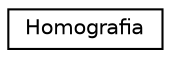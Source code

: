 digraph "Graphical Class Hierarchy"
{
  edge [fontname="Helvetica",fontsize="10",labelfontname="Helvetica",labelfontsize="10"];
  node [fontname="Helvetica",fontsize="10",shape=record];
  rankdir="LR";
  Node0 [label="Homografia",height=0.2,width=0.4,color="black", fillcolor="white", style="filled",URL="$classHomografia.html"];
}
